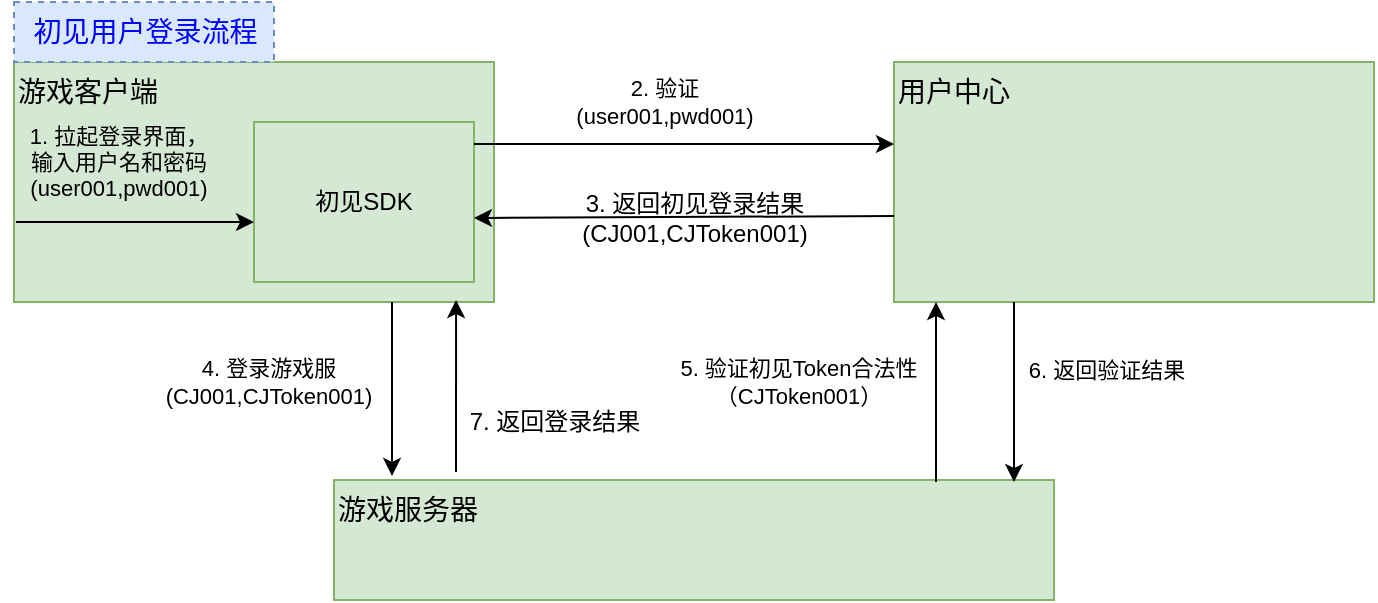 <mxfile version="13.2.6" type="github">
  <diagram id="dxd3tHD40WdAk8Pdft18" name="Page-1">
    <mxGraphModel dx="1422" dy="761" grid="1" gridSize="10" guides="1" tooltips="1" connect="1" arrows="1" fold="1" page="1" pageScale="1" pageWidth="827" pageHeight="1169" math="0" shadow="0">
      <root>
        <mxCell id="0" />
        <mxCell id="1" parent="0" />
        <mxCell id="ILBT34EYTrfFMH7JFvp2-1" value="&lt;font style=&quot;font-size: 14px&quot;&gt;游戏客户端&lt;/font&gt;" style="rounded=0;whiteSpace=wrap;html=1;align=left;verticalAlign=top;fillColor=#d5e8d4;strokeColor=#82b366;" vertex="1" parent="1">
          <mxGeometry x="40" y="160" width="240" height="120" as="geometry" />
        </mxCell>
        <mxCell id="ILBT34EYTrfFMH7JFvp2-2" value="初见SDK" style="rounded=0;whiteSpace=wrap;html=1;align=center;fillColor=#d5e8d4;strokeColor=#82b366;" vertex="1" parent="1">
          <mxGeometry x="160" y="190" width="110" height="80" as="geometry" />
        </mxCell>
        <mxCell id="ILBT34EYTrfFMH7JFvp2-3" value="&lt;font style=&quot;font-size: 14px&quot;&gt;用户中心&lt;/font&gt;" style="rounded=0;whiteSpace=wrap;html=1;align=left;verticalAlign=top;fillColor=#d5e8d4;strokeColor=#82b366;" vertex="1" parent="1">
          <mxGeometry x="480" y="160" width="240" height="120" as="geometry" />
        </mxCell>
        <mxCell id="ILBT34EYTrfFMH7JFvp2-4" value="&lt;font style=&quot;font-size: 14px&quot;&gt;游戏服务器&lt;/font&gt;" style="rounded=0;whiteSpace=wrap;html=1;align=left;verticalAlign=top;fillColor=#d5e8d4;strokeColor=#82b366;" vertex="1" parent="1">
          <mxGeometry x="200" y="369" width="360" height="60" as="geometry" />
        </mxCell>
        <mxCell id="ILBT34EYTrfFMH7JFvp2-5" value="" style="endArrow=classic;html=1;entryX=0;entryY=0.5;entryDx=0;entryDy=0;exitX=1;exitY=0.138;exitDx=0;exitDy=0;exitPerimeter=0;" edge="1" parent="1" source="ILBT34EYTrfFMH7JFvp2-2">
          <mxGeometry width="50" height="50" relative="1" as="geometry">
            <mxPoint x="280" y="201" as="sourcePoint" />
            <mxPoint x="480" y="201" as="targetPoint" />
          </mxGeometry>
        </mxCell>
        <mxCell id="ILBT34EYTrfFMH7JFvp2-6" value="2. 验证&lt;br&gt;(user001,pwd001)" style="edgeLabel;html=1;align=center;verticalAlign=middle;resizable=0;points=[];labelBackgroundColor=none;" vertex="1" connectable="0" parent="ILBT34EYTrfFMH7JFvp2-5">
          <mxGeometry x="-0.13" y="-3" relative="1" as="geometry">
            <mxPoint x="3" y="-24" as="offset" />
          </mxGeometry>
        </mxCell>
        <mxCell id="ILBT34EYTrfFMH7JFvp2-7" value="" style="endArrow=classic;html=1;exitX=0;exitY=0.5;exitDx=0;exitDy=0;" edge="1" parent="1">
          <mxGeometry width="50" height="50" relative="1" as="geometry">
            <mxPoint x="480" y="237" as="sourcePoint" />
            <mxPoint x="270" y="238" as="targetPoint" />
          </mxGeometry>
        </mxCell>
        <mxCell id="ILBT34EYTrfFMH7JFvp2-8" value="3. 返回初见登录结果&lt;br&gt;(CJ001,CJToken001)" style="text;html=1;align=center;verticalAlign=middle;resizable=0;points=[];autosize=1;" vertex="1" parent="1">
          <mxGeometry x="315" y="223" width="130" height="30" as="geometry" />
        </mxCell>
        <mxCell id="ILBT34EYTrfFMH7JFvp2-10" value="" style="endArrow=classic;html=1;labelBackgroundColor=none;jumpStyle=none;exitX=0.004;exitY=0.667;exitDx=0;exitDy=0;exitPerimeter=0;" edge="1" parent="1" source="ILBT34EYTrfFMH7JFvp2-1">
          <mxGeometry width="50" height="50" relative="1" as="geometry">
            <mxPoint x="70" y="240" as="sourcePoint" />
            <mxPoint x="160" y="240" as="targetPoint" />
          </mxGeometry>
        </mxCell>
        <mxCell id="ILBT34EYTrfFMH7JFvp2-11" value="1. 拉起登录界面，&lt;br&gt;输入用户名和密码&lt;br&gt;(user001,pwd001)" style="edgeLabel;html=1;align=center;verticalAlign=middle;resizable=0;points=[];labelBackgroundColor=none;" vertex="1" connectable="0" parent="ILBT34EYTrfFMH7JFvp2-10">
          <mxGeometry x="-0.233" y="1" relative="1" as="geometry">
            <mxPoint x="5" y="-29" as="offset" />
          </mxGeometry>
        </mxCell>
        <mxCell id="ILBT34EYTrfFMH7JFvp2-13" value="" style="endArrow=classic;html=1;labelBackgroundColor=none;" edge="1" parent="1">
          <mxGeometry width="50" height="50" relative="1" as="geometry">
            <mxPoint x="229" y="280" as="sourcePoint" />
            <mxPoint x="229" y="367" as="targetPoint" />
          </mxGeometry>
        </mxCell>
        <mxCell id="ILBT34EYTrfFMH7JFvp2-14" value="4. 登录游戏服&lt;br&gt;(CJ001,CJToken001)" style="edgeLabel;html=1;align=center;verticalAlign=middle;resizable=0;points=[];labelBackgroundColor=none;" vertex="1" connectable="0" parent="ILBT34EYTrfFMH7JFvp2-13">
          <mxGeometry x="-0.287" y="4" relative="1" as="geometry">
            <mxPoint x="-66" y="9" as="offset" />
          </mxGeometry>
        </mxCell>
        <mxCell id="ILBT34EYTrfFMH7JFvp2-15" value="" style="endArrow=classic;html=1;labelBackgroundColor=none;" edge="1" parent="1">
          <mxGeometry width="50" height="50" relative="1" as="geometry">
            <mxPoint x="501" y="370" as="sourcePoint" />
            <mxPoint x="501" y="280" as="targetPoint" />
          </mxGeometry>
        </mxCell>
        <mxCell id="ILBT34EYTrfFMH7JFvp2-16" value="5. 验证初见Token合法性&lt;br&gt;（CJToken001）" style="edgeLabel;html=1;align=center;verticalAlign=middle;resizable=0;points=[];labelBackgroundColor=none;" vertex="1" connectable="0" parent="ILBT34EYTrfFMH7JFvp2-15">
          <mxGeometry x="0.244" y="1" relative="1" as="geometry">
            <mxPoint x="-68.61" y="5.99" as="offset" />
          </mxGeometry>
        </mxCell>
        <mxCell id="ILBT34EYTrfFMH7JFvp2-17" value="" style="endArrow=classic;html=1;labelBackgroundColor=none;exitX=0.25;exitY=1;exitDx=0;exitDy=0;" edge="1" parent="1" source="ILBT34EYTrfFMH7JFvp2-3">
          <mxGeometry width="50" height="50" relative="1" as="geometry">
            <mxPoint x="620" y="369" as="sourcePoint" />
            <mxPoint x="540" y="370" as="targetPoint" />
          </mxGeometry>
        </mxCell>
        <mxCell id="ILBT34EYTrfFMH7JFvp2-18" value="6. 返回验证结果" style="edgeLabel;html=1;align=center;verticalAlign=middle;resizable=0;points=[];labelBackgroundColor=none;" vertex="1" connectable="0" parent="ILBT34EYTrfFMH7JFvp2-17">
          <mxGeometry x="-0.244" y="5" relative="1" as="geometry">
            <mxPoint x="41" as="offset" />
          </mxGeometry>
        </mxCell>
        <mxCell id="ILBT34EYTrfFMH7JFvp2-20" value="" style="endArrow=classic;html=1;labelBackgroundColor=none;entryX=0.871;entryY=1.025;entryDx=0;entryDy=0;entryPerimeter=0;" edge="1" parent="1">
          <mxGeometry width="50" height="50" relative="1" as="geometry">
            <mxPoint x="261" y="365" as="sourcePoint" />
            <mxPoint x="261.04" y="279" as="targetPoint" />
          </mxGeometry>
        </mxCell>
        <mxCell id="ILBT34EYTrfFMH7JFvp2-21" value="7. 返回登录结果" style="text;html=1;align=center;verticalAlign=middle;resizable=0;points=[];autosize=1;" vertex="1" parent="1">
          <mxGeometry x="260" y="330" width="100" height="20" as="geometry" />
        </mxCell>
        <mxCell id="ILBT34EYTrfFMH7JFvp2-22" value="&lt;font color=&quot;#0000ff&quot; style=&quot;font-size: 14px&quot;&gt;&amp;nbsp; 初见用户登录流程&lt;/font&gt;" style="rounded=0;whiteSpace=wrap;html=1;labelBackgroundColor=none;align=left;fillColor=#dae8fc;strokeColor=#6c8ebf;dashed=1;" vertex="1" parent="1">
          <mxGeometry x="40" y="130" width="130" height="30" as="geometry" />
        </mxCell>
      </root>
    </mxGraphModel>
  </diagram>
</mxfile>
